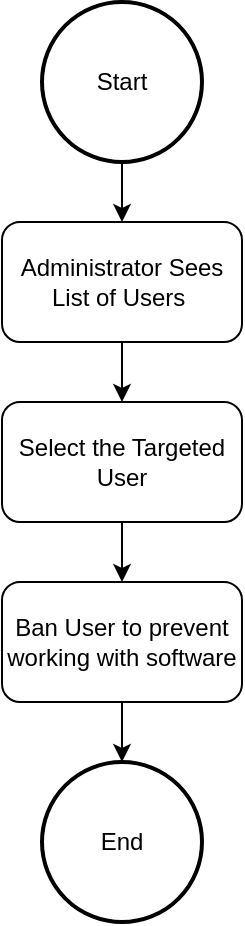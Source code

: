 <mxfile version="20.7.4" type="github">
  <diagram id="5ZBTqUACRjRanbZbNPAz" name="Page-1">
    <mxGraphModel dx="1647" dy="869" grid="1" gridSize="10" guides="1" tooltips="1" connect="1" arrows="1" fold="1" page="1" pageScale="1" pageWidth="850" pageHeight="1100" math="0" shadow="0">
      <root>
        <mxCell id="0" />
        <mxCell id="1" parent="0" />
        <mxCell id="t3sv0eJoPOoTXeS1tnTe-6" style="edgeStyle=orthogonalEdgeStyle;rounded=0;orthogonalLoop=1;jettySize=auto;html=1;exitX=0.5;exitY=1;exitDx=0;exitDy=0;entryX=0.5;entryY=0;entryDx=0;entryDy=0;" edge="1" parent="1" source="t3sv0eJoPOoTXeS1tnTe-1" target="t3sv0eJoPOoTXeS1tnTe-3">
          <mxGeometry relative="1" as="geometry" />
        </mxCell>
        <mxCell id="t3sv0eJoPOoTXeS1tnTe-1" value="Start" style="ellipse;whiteSpace=wrap;html=1;aspect=fixed;strokeWidth=2;" vertex="1" parent="1">
          <mxGeometry x="430" y="180" width="80" height="80" as="geometry" />
        </mxCell>
        <mxCell id="t3sv0eJoPOoTXeS1tnTe-2" value="End" style="ellipse;whiteSpace=wrap;html=1;aspect=fixed;strokeWidth=2;" vertex="1" parent="1">
          <mxGeometry x="430" y="560" width="80" height="80" as="geometry" />
        </mxCell>
        <mxCell id="t3sv0eJoPOoTXeS1tnTe-7" style="edgeStyle=orthogonalEdgeStyle;rounded=0;orthogonalLoop=1;jettySize=auto;html=1;exitX=0.5;exitY=1;exitDx=0;exitDy=0;entryX=0.5;entryY=0;entryDx=0;entryDy=0;" edge="1" parent="1" source="t3sv0eJoPOoTXeS1tnTe-3" target="t3sv0eJoPOoTXeS1tnTe-4">
          <mxGeometry relative="1" as="geometry" />
        </mxCell>
        <mxCell id="t3sv0eJoPOoTXeS1tnTe-3" value="Administrator Sees List of Users&amp;nbsp;" style="rounded=1;whiteSpace=wrap;html=1;strokeWidth=1;" vertex="1" parent="1">
          <mxGeometry x="410" y="290" width="120" height="60" as="geometry" />
        </mxCell>
        <mxCell id="t3sv0eJoPOoTXeS1tnTe-8" style="edgeStyle=orthogonalEdgeStyle;rounded=0;orthogonalLoop=1;jettySize=auto;html=1;exitX=0.5;exitY=1;exitDx=0;exitDy=0;" edge="1" parent="1" source="t3sv0eJoPOoTXeS1tnTe-4" target="t3sv0eJoPOoTXeS1tnTe-5">
          <mxGeometry relative="1" as="geometry" />
        </mxCell>
        <mxCell id="t3sv0eJoPOoTXeS1tnTe-4" value="Select the Targeted User" style="rounded=1;whiteSpace=wrap;html=1;strokeWidth=1;" vertex="1" parent="1">
          <mxGeometry x="410" y="380" width="120" height="60" as="geometry" />
        </mxCell>
        <mxCell id="t3sv0eJoPOoTXeS1tnTe-9" style="edgeStyle=orthogonalEdgeStyle;rounded=0;orthogonalLoop=1;jettySize=auto;html=1;exitX=0.5;exitY=1;exitDx=0;exitDy=0;entryX=0.5;entryY=0;entryDx=0;entryDy=0;" edge="1" parent="1" source="t3sv0eJoPOoTXeS1tnTe-5" target="t3sv0eJoPOoTXeS1tnTe-2">
          <mxGeometry relative="1" as="geometry" />
        </mxCell>
        <mxCell id="t3sv0eJoPOoTXeS1tnTe-5" value="Ban User to prevent working with software" style="rounded=1;whiteSpace=wrap;html=1;strokeWidth=1;" vertex="1" parent="1">
          <mxGeometry x="410" y="470" width="120" height="60" as="geometry" />
        </mxCell>
      </root>
    </mxGraphModel>
  </diagram>
</mxfile>
